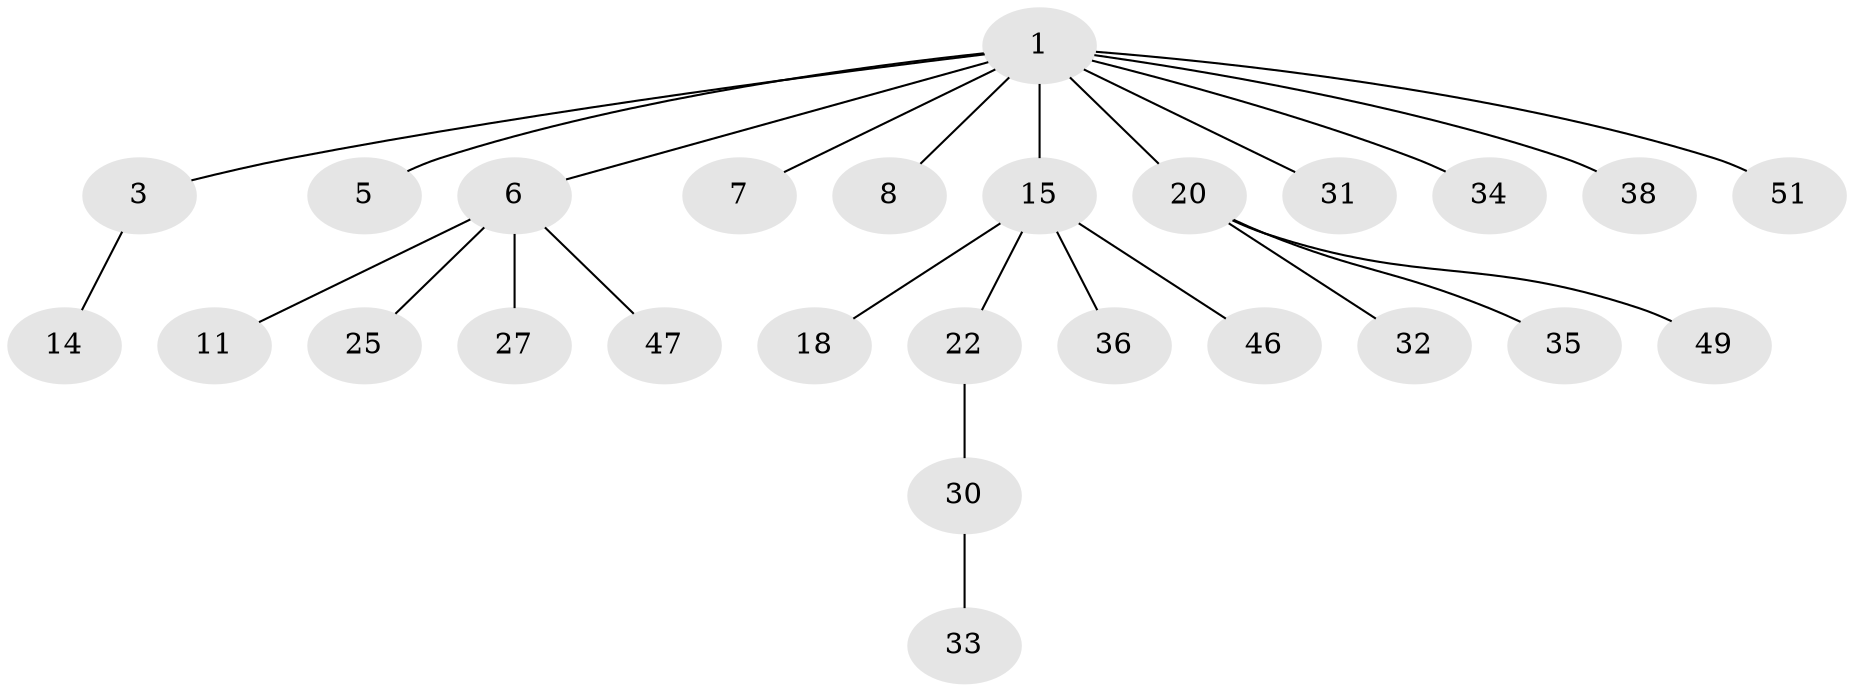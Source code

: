 // original degree distribution, {8: 0.019230769230769232, 6: 0.038461538461538464, 3: 0.11538461538461539, 7: 0.019230769230769232, 5: 0.019230769230769232, 1: 0.6153846153846154, 2: 0.1346153846153846, 4: 0.038461538461538464}
// Generated by graph-tools (version 1.1) at 2025/18/03/04/25 18:18:16]
// undirected, 26 vertices, 25 edges
graph export_dot {
graph [start="1"]
  node [color=gray90,style=filled];
  1 [super="+2+9"];
  3 [super="+12+24"];
  5 [super="+29+23"];
  6;
  7;
  8 [super="+17+43"];
  11;
  14 [super="+19"];
  15 [super="+16+39+37"];
  18;
  20;
  22;
  25;
  27;
  30;
  31;
  32;
  33;
  34 [super="+52+40"];
  35;
  36 [super="+48"];
  38;
  46;
  47;
  49;
  51;
  1 -- 3;
  1 -- 8;
  1 -- 15 [weight=2];
  1 -- 31;
  1 -- 51;
  1 -- 34;
  1 -- 20;
  1 -- 5;
  1 -- 38;
  1 -- 7;
  1 -- 6;
  3 -- 14;
  6 -- 11;
  6 -- 25;
  6 -- 27;
  6 -- 47;
  15 -- 18;
  15 -- 36;
  15 -- 22;
  15 -- 46;
  20 -- 32;
  20 -- 35;
  20 -- 49;
  22 -- 30;
  30 -- 33;
}
